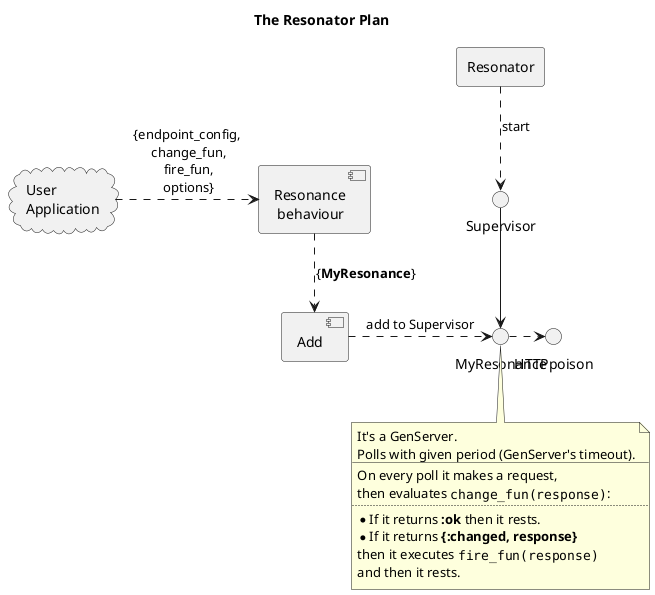 @startuml

title The Resonator Plan


rectangle Resonator
interface Supervisor
Resonator ..> Supervisor : start

interface HTTPpoison

cloud "User\nApplication" as User
component Add
component "Resonance\n behaviour" as Resonance
User .> Resonance : "{endpoint_config,\n change_fun,\n fire_fun,\n options}"
Resonance ..> Add : "{**MyResonance**}"

Supervisor --> MyResonance
Add .right..> MyResonance : add to Supervisor

note bottom of MyResonance
  It's a GenServer.
  Polls with given period (GenServer's timeout).
  __
  On every poll it makes a request,
  then evaluates ""change_fun(response)"":
  ..
  * If it returns **:ok** then it rests.
  * If it returns **{:changed, response}**
  then it executes ""fire_fun(response)""
  and then it rests.
end note

MyResonance .>  HTTPpoison

@enduml

@startuml

title Resonance Logic

start

:""handle_info(:timeout)"";
:""poll(endpoint_config)"";

if (:make request;) then ({:ok, response})
else ({:error, reason})
  :error_fun(reason);
  detach
endif

if (""change_fun(response)"") then (:ok)
  stop
else ({:changed, response})
  :""fire_fun(response)"";
  stop
endif

@enduml
